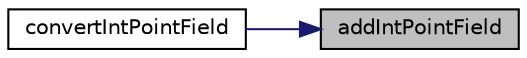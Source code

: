 digraph "addIntPointField"
{
 // LATEX_PDF_SIZE
  edge [fontname="Helvetica",fontsize="10",labelfontname="Helvetica",labelfontsize="10"];
  node [fontname="Helvetica",fontsize="10",shape=record];
  rankdir="RL";
  Node1 [label="addIntPointField",height=0.2,width=0.4,color="black", fillcolor="grey75", style="filled", fontcolor="black",tooltip=" "];
  Node1 -> Node2 [dir="back",color="midnightblue",fontsize="10",style="solid",fontname="Helvetica"];
  Node2 [label="convertIntPointField",height=0.2,width=0.4,color="black", fillcolor="white", style="filled",URL="$namespacepFlow_1_1PFtoVTK.html#aef8641f32d98c26f1204104237a857d5",tooltip=" "];
}
